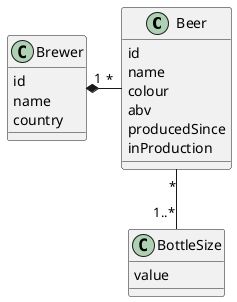 @startuml

class Beer {
  id
  name
  colour
  abv
  producedSince
  inProduction
}

class Brewer {
  id
  name
  country
}

class BottleSize {
 value
}

Beer "*"-left-*"1" Brewer
Beer "*"-down-"1..*" BottleSize

@enduml
